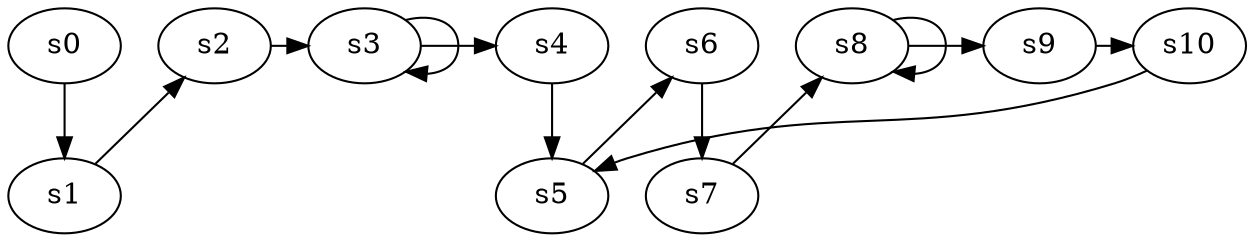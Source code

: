 digraph game_0153_chain_11 {
    s0 [name="s0", player=0];
    s1 [name="s1", player=1, target=1];
    s2 [name="s2", player=0];
    s3 [name="s3", player=1];
    s4 [name="s4", player=0];
    s5 [name="s5", player=1];
    s6 [name="s6", player=0, target=1];
    s7 [name="s7", player=1, target=1];
    s8 [name="s8", player=0];
    s9 [name="s9", player=1, target=1];
    s10 [name="s10", player=0];

    s0 -> s1;
    s1 -> s2 [constraint="time % 4 == 0"];
    s2 -> s3 [constraint="time % 3 == 0"];
    s3 -> s4 [constraint="time == 6"];
    s4 -> s5;
    s5 -> s6 [constraint="time == 2 || time == 12 || time == 15"];
    s6 -> s7;
    s7 -> s8 [constraint="time == 10 || time == 15"];
    s8 -> s9 [constraint="time == 1 || time == 3 || time == 15 || time == 16"];
    s9 -> s10 [constraint="time == 0 || time == 6 || time == 11 || time == 14 || time == 15"];
    s3 -> s3 [constraint="time % 2 == 0"];
    s8 -> s8 [constraint="time % 4 == 0"];
    s10 -> s5 [constraint="!(time % 3 == 0)"];
}
